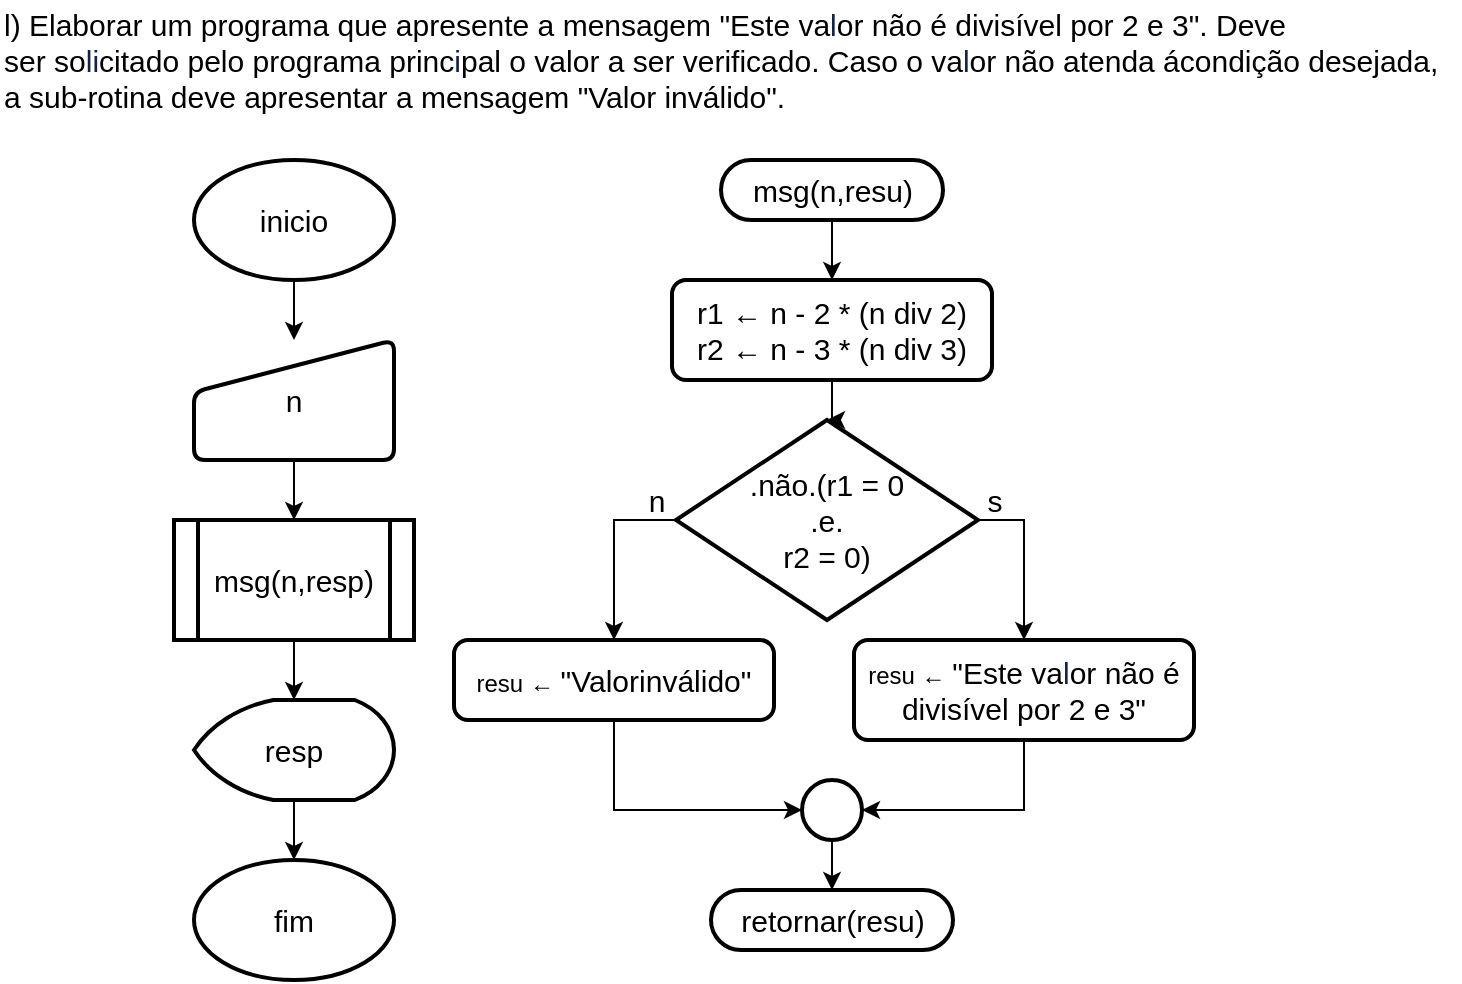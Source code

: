 <mxfile version="19.0.3" type="device"><diagram id="LUb14tD8hxMCr1uyzmFq" name="Página-1"><mxGraphModel dx="2249" dy="865" grid="1" gridSize="10" guides="1" tooltips="1" connect="1" arrows="1" fold="1" page="1" pageScale="1" pageWidth="827" pageHeight="1169" math="0" shadow="0"><root><mxCell id="0"/><mxCell id="1" parent="0"/><mxCell id="vsjV2IppIa12tNg_wV55-1" value="&lt;span class=&quot;fontstyle0&quot; style=&quot;font-size: 15px;&quot;&gt;l) &lt;/span&gt;&lt;span class=&quot;fontstyle2&quot; style=&quot;font-size: 15px;&quot;&gt;Elaborar um programa que apresente a mensagem &quot;Este va&lt;/span&gt;&lt;span style=&quot;color: rgb(17, 33, 71); font-size: 15px;&quot; class=&quot;fontstyle2&quot;&gt;l&lt;/span&gt;&lt;span class=&quot;fontstyle2&quot; style=&quot;font-size: 15px;&quot;&gt;or não é divisível por 2 e 3&quot;. Deve&lt;br style=&quot;font-size: 15px;&quot;&gt;ser so&lt;/span&gt;&lt;span style=&quot;color: rgb(17, 33, 71); font-size: 15px;&quot; class=&quot;fontstyle2&quot;&gt;li&lt;/span&gt;&lt;span class=&quot;fontstyle2&quot; style=&quot;font-size: 15px;&quot;&gt;citado pelo programa princ&lt;/span&gt;&lt;span style=&quot;color: rgb(17, 33, 71); font-size: 15px;&quot; class=&quot;fontstyle2&quot;&gt;i&lt;/span&gt;&lt;span class=&quot;fontstyle2&quot; style=&quot;font-size: 15px;&quot;&gt;pal o valor a ser verificado. Caso o va&lt;/span&gt;&lt;span style=&quot;color: rgb(17, 33, 71); font-size: 15px;&quot; class=&quot;fontstyle2&quot;&gt;l&lt;/span&gt;&lt;span class=&quot;fontstyle2&quot; style=&quot;font-size: 15px;&quot;&gt;or não atenda á&lt;/span&gt;&lt;span class=&quot;fontstyle2&quot; style=&quot;font-size: 15px;&quot;&gt;condição desejada,&lt;br&gt;a sub-rotina deve apresentar a mensagem &quot;Valor inválido&quot;.&lt;/span&gt; " style="text;html=1;align=left;verticalAlign=middle;resizable=0;points=[];autosize=1;strokeColor=none;fillColor=none;fontSize=15;" parent="1" vertex="1"><mxGeometry x="-827" width="730" height="60" as="geometry"/></mxCell><mxCell id="vsjV2IppIa12tNg_wV55-2" value="" style="edgeStyle=orthogonalEdgeStyle;rounded=0;orthogonalLoop=1;jettySize=auto;html=1;fontSize=15;" parent="1" source="vsjV2IppIa12tNg_wV55-3" target="vsjV2IppIa12tNg_wV55-6" edge="1"><mxGeometry relative="1" as="geometry"/></mxCell><mxCell id="vsjV2IppIa12tNg_wV55-3" value="msg(n,resu)" style="html=1;dashed=0;whitespace=wrap;shape=mxgraph.dfd.start;fontSize=15;strokeWidth=2;" parent="1" vertex="1"><mxGeometry x="-466.5" y="80" width="111" height="30" as="geometry"/></mxCell><mxCell id="vsjV2IppIa12tNg_wV55-4" value="retornar(resu)" style="html=1;dashed=0;whitespace=wrap;shape=mxgraph.dfd.start;fontSize=15;strokeWidth=2;" parent="1" vertex="1"><mxGeometry x="-471.5" y="445" width="121" height="30" as="geometry"/></mxCell><mxCell id="vsjV2IppIa12tNg_wV55-5" value="" style="edgeStyle=orthogonalEdgeStyle;rounded=0;orthogonalLoop=1;jettySize=auto;html=1;fontSize=15;" parent="1" source="vsjV2IppIa12tNg_wV55-6" target="vsjV2IppIa12tNg_wV55-9" edge="1"><mxGeometry relative="1" as="geometry"/></mxCell><mxCell id="vsjV2IppIa12tNg_wV55-6" value="r1 ← n - 2 * (n div 2)&lt;br&gt;r2 ← n - 3 * (n div 3)" style="rounded=1;whiteSpace=wrap;html=1;absoluteArcSize=1;arcSize=14;strokeWidth=2;fontSize=15;" parent="1" vertex="1"><mxGeometry x="-491" y="140" width="160" height="50" as="geometry"/></mxCell><mxCell id="yyTsTcPZ0kK7u-XT4sq1-6" style="edgeStyle=orthogonalEdgeStyle;rounded=0;orthogonalLoop=1;jettySize=auto;html=1;exitX=0;exitY=0.5;exitDx=0;exitDy=0;exitPerimeter=0;entryX=0.5;entryY=0;entryDx=0;entryDy=0;" edge="1" parent="1" source="vsjV2IppIa12tNg_wV55-9" target="yyTsTcPZ0kK7u-XT4sq1-4"><mxGeometry relative="1" as="geometry"/></mxCell><mxCell id="yyTsTcPZ0kK7u-XT4sq1-9" style="edgeStyle=orthogonalEdgeStyle;rounded=0;orthogonalLoop=1;jettySize=auto;html=1;exitX=1;exitY=0.5;exitDx=0;exitDy=0;exitPerimeter=0;" edge="1" parent="1" source="vsjV2IppIa12tNg_wV55-9" target="yyTsTcPZ0kK7u-XT4sq1-8"><mxGeometry relative="1" as="geometry"/></mxCell><mxCell id="vsjV2IppIa12tNg_wV55-9" value=".não.(r1 = 0&lt;br&gt;.e.&lt;br&gt;r2 = 0)" style="strokeWidth=2;html=1;shape=mxgraph.flowchart.decision;whiteSpace=wrap;fontSize=15;" parent="1" vertex="1"><mxGeometry x="-489" y="210" width="151" height="100" as="geometry"/></mxCell><mxCell id="vsjV2IppIa12tNg_wV55-12" value="s" style="text;html=1;align=center;verticalAlign=middle;resizable=0;points=[];autosize=1;strokeColor=none;fillColor=none;fontSize=15;" parent="1" vertex="1"><mxGeometry x="-340" y="240" width="20" height="20" as="geometry"/></mxCell><mxCell id="vsjV2IppIa12tNg_wV55-15" value="n" style="text;html=1;align=center;verticalAlign=middle;resizable=0;points=[];autosize=1;strokeColor=none;fillColor=none;fontSize=15;" parent="1" vertex="1"><mxGeometry x="-509" y="240" width="20" height="20" as="geometry"/></mxCell><mxCell id="vsjV2IppIa12tNg_wV55-16" value="" style="edgeStyle=orthogonalEdgeStyle;rounded=0;orthogonalLoop=1;jettySize=auto;html=1;fontSize=15;" parent="1" source="vsjV2IppIa12tNg_wV55-17" target="vsjV2IppIa12tNg_wV55-4" edge="1"><mxGeometry relative="1" as="geometry"/></mxCell><mxCell id="vsjV2IppIa12tNg_wV55-17" value="" style="verticalLabelPosition=bottom;verticalAlign=top;html=1;shape=mxgraph.flowchart.on-page_reference;fontSize=15;strokeWidth=2;" parent="1" vertex="1"><mxGeometry x="-426" y="390" width="30" height="30" as="geometry"/></mxCell><mxCell id="vsjV2IppIa12tNg_wV55-18" value="fim" style="strokeWidth=2;html=1;shape=mxgraph.flowchart.start_1;whiteSpace=wrap;fontSize=15;" parent="1" vertex="1"><mxGeometry x="-730" y="430" width="100" height="60" as="geometry"/></mxCell><mxCell id="vsjV2IppIa12tNg_wV55-19" value="" style="edgeStyle=orthogonalEdgeStyle;rounded=0;orthogonalLoop=1;jettySize=auto;html=1;fontSize=15;" parent="1" source="vsjV2IppIa12tNg_wV55-20" target="vsjV2IppIa12tNg_wV55-22" edge="1"><mxGeometry relative="1" as="geometry"/></mxCell><mxCell id="vsjV2IppIa12tNg_wV55-20" value="inicio" style="strokeWidth=2;html=1;shape=mxgraph.flowchart.start_1;whiteSpace=wrap;fontSize=15;" parent="1" vertex="1"><mxGeometry x="-730" y="80" width="100" height="60" as="geometry"/></mxCell><mxCell id="vsjV2IppIa12tNg_wV55-21" value="" style="edgeStyle=orthogonalEdgeStyle;rounded=0;orthogonalLoop=1;jettySize=auto;html=1;fontSize=15;" parent="1" source="vsjV2IppIa12tNg_wV55-22" target="vsjV2IppIa12tNg_wV55-24" edge="1"><mxGeometry relative="1" as="geometry"/></mxCell><mxCell id="vsjV2IppIa12tNg_wV55-22" value="n" style="html=1;strokeWidth=2;shape=manualInput;whiteSpace=wrap;rounded=1;size=26;arcSize=11;fontSize=15;" parent="1" vertex="1"><mxGeometry x="-730" y="170" width="100" height="60" as="geometry"/></mxCell><mxCell id="yyTsTcPZ0kK7u-XT4sq1-2" value="" style="edgeStyle=orthogonalEdgeStyle;rounded=0;orthogonalLoop=1;jettySize=auto;html=1;" edge="1" parent="1" source="vsjV2IppIa12tNg_wV55-24" target="yyTsTcPZ0kK7u-XT4sq1-1"><mxGeometry relative="1" as="geometry"/></mxCell><mxCell id="vsjV2IppIa12tNg_wV55-24" value="msg(n,resp)" style="shape=process;whiteSpace=wrap;html=1;backgroundOutline=1;fontSize=15;strokeWidth=2;rounded=1;arcSize=0;" parent="1" vertex="1"><mxGeometry x="-740" y="260" width="120" height="60" as="geometry"/></mxCell><mxCell id="yyTsTcPZ0kK7u-XT4sq1-3" value="" style="edgeStyle=orthogonalEdgeStyle;rounded=0;orthogonalLoop=1;jettySize=auto;html=1;" edge="1" parent="1" source="yyTsTcPZ0kK7u-XT4sq1-1" target="vsjV2IppIa12tNg_wV55-18"><mxGeometry relative="1" as="geometry"/></mxCell><mxCell id="yyTsTcPZ0kK7u-XT4sq1-1" value="&lt;div style=&quot;text-align: left;&quot;&gt;&lt;span style=&quot;background-color: initial;&quot;&gt;resp&lt;/span&gt;&lt;/div&gt;" style="strokeWidth=2;html=1;shape=mxgraph.flowchart.display;whiteSpace=wrap;fontSize=15;" vertex="1" parent="1"><mxGeometry x="-730" y="350" width="100" height="50" as="geometry"/></mxCell><mxCell id="yyTsTcPZ0kK7u-XT4sq1-7" style="edgeStyle=orthogonalEdgeStyle;rounded=0;orthogonalLoop=1;jettySize=auto;html=1;exitX=0.5;exitY=1;exitDx=0;exitDy=0;entryX=0;entryY=0.5;entryDx=0;entryDy=0;entryPerimeter=0;" edge="1" parent="1" source="yyTsTcPZ0kK7u-XT4sq1-4" target="vsjV2IppIa12tNg_wV55-17"><mxGeometry relative="1" as="geometry"/></mxCell><mxCell id="yyTsTcPZ0kK7u-XT4sq1-4" value="resu ←&amp;nbsp;&lt;span style=&quot;font-size: 15px; text-align: left;&quot;&gt;&quot;Valor&lt;/span&gt;&lt;span style=&quot;font-size: 15px; text-align: left;&quot;&gt;inválido&quot;&lt;/span&gt;" style="rounded=1;whiteSpace=wrap;html=1;absoluteArcSize=1;arcSize=14;strokeWidth=2;" vertex="1" parent="1"><mxGeometry x="-600" y="320" width="160" height="40" as="geometry"/></mxCell><mxCell id="yyTsTcPZ0kK7u-XT4sq1-10" style="edgeStyle=orthogonalEdgeStyle;rounded=0;orthogonalLoop=1;jettySize=auto;html=1;exitX=0.5;exitY=1;exitDx=0;exitDy=0;entryX=1;entryY=0.5;entryDx=0;entryDy=0;entryPerimeter=0;" edge="1" parent="1" source="yyTsTcPZ0kK7u-XT4sq1-8" target="vsjV2IppIa12tNg_wV55-17"><mxGeometry relative="1" as="geometry"/></mxCell><mxCell id="yyTsTcPZ0kK7u-XT4sq1-8" value="resu ←&amp;nbsp;&lt;span style=&quot;font-size: 15px; text-align: left;&quot; class=&quot;fontstyle0&quot;&gt;&quot;Este va&lt;/span&gt;&lt;span style=&quot;font-size: 15px; text-align: left; color: rgb(17, 33, 71);&quot; class=&quot;fontstyle0&quot;&gt;l&lt;/span&gt;&lt;span style=&quot;font-size: 15px; text-align: left;&quot; class=&quot;fontstyle0&quot;&gt;or não é&lt;br&gt;divisível por 2 e 3&quot;&lt;/span&gt;" style="rounded=1;whiteSpace=wrap;html=1;absoluteArcSize=1;arcSize=14;strokeWidth=2;" vertex="1" parent="1"><mxGeometry x="-400" y="320" width="170" height="50" as="geometry"/></mxCell></root></mxGraphModel></diagram></mxfile>